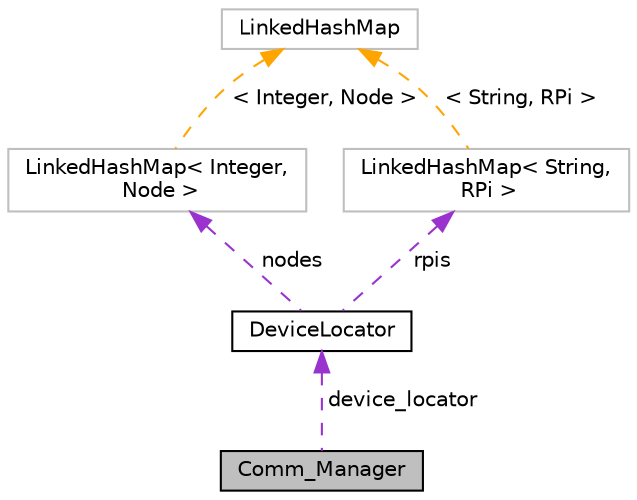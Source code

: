 digraph "Comm_Manager"
{
 // INTERACTIVE_SVG=YES
 // LATEX_PDF_SIZE
  edge [fontname="Helvetica",fontsize="10",labelfontname="Helvetica",labelfontsize="10"];
  node [fontname="Helvetica",fontsize="10",shape=record];
  Node1 [label="Comm_Manager",height=0.2,width=0.4,color="black", fillcolor="grey75", style="filled", fontcolor="black",tooltip="Handles internal communication between Control, RPi and Nodes."];
  Node2 -> Node1 [dir="back",color="darkorchid3",fontsize="10",style="dashed",label=" device_locator" ,fontname="Helvetica"];
  Node2 [label="DeviceLocator",height=0.2,width=0.4,color="black", fillcolor="white", style="filled",URL="$class_device_locator.html",tooltip=" "];
  Node3 -> Node2 [dir="back",color="darkorchid3",fontsize="10",style="dashed",label=" nodes" ,fontname="Helvetica"];
  Node3 [label="LinkedHashMap\< Integer,\l Node \>",height=0.2,width=0.4,color="grey75", fillcolor="white", style="filled",tooltip=" "];
  Node4 -> Node3 [dir="back",color="orange",fontsize="10",style="dashed",label=" \< Integer, Node \>" ,fontname="Helvetica"];
  Node4 [label="LinkedHashMap",height=0.2,width=0.4,color="grey75", fillcolor="white", style="filled",tooltip=" "];
  Node5 -> Node2 [dir="back",color="darkorchid3",fontsize="10",style="dashed",label=" rpis" ,fontname="Helvetica"];
  Node5 [label="LinkedHashMap\< String,\l RPi \>",height=0.2,width=0.4,color="grey75", fillcolor="white", style="filled",tooltip=" "];
  Node4 -> Node5 [dir="back",color="orange",fontsize="10",style="dashed",label=" \< String, RPi \>" ,fontname="Helvetica"];
}
